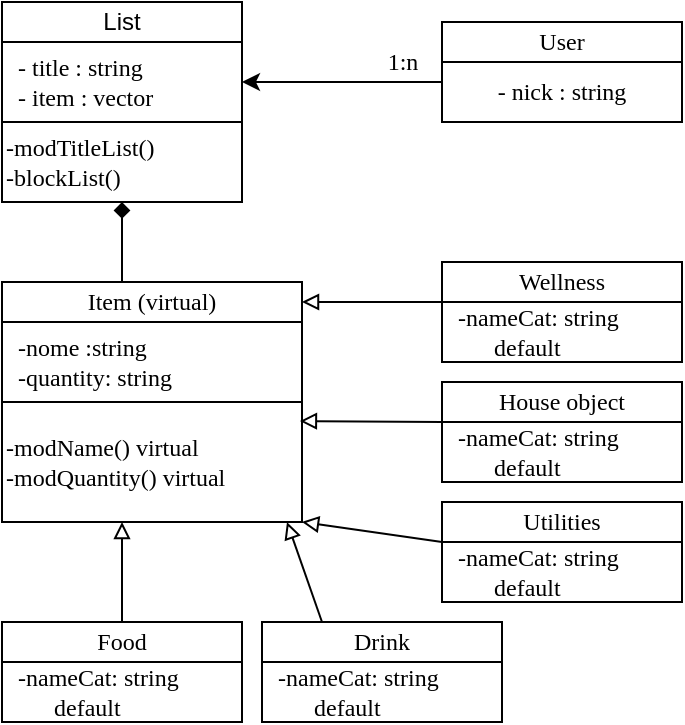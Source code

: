 <mxfile version="18.0.6" type="device"><diagram id="pQ-OaKt6_CR-sU-GghZJ" name="Pagina-1"><mxGraphModel dx="716" dy="442" grid="1" gridSize="10" guides="1" tooltips="1" connect="1" arrows="1" fold="1" page="1" pageScale="1" pageWidth="827" pageHeight="1169" math="0" shadow="0"><root><mxCell id="0"/><mxCell id="1" parent="0"/><mxCell id="rTz0gBjXHX6bV0SjbsJn-1" value="List" style="rounded=0;whiteSpace=wrap;html=1;" vertex="1" parent="1"><mxGeometry x="40" y="40" width="120" height="20" as="geometry"/></mxCell><mxCell id="rTz0gBjXHX6bV0SjbsJn-2" value="&lt;span style=&quot;background-color: initial; font-family: Verdana;&quot;&gt;&amp;nbsp; - title : string&lt;br&gt;&amp;nbsp; - item : vector&lt;br&gt;&lt;/span&gt;" style="rounded=0;whiteSpace=wrap;html=1;align=left;" vertex="1" parent="1"><mxGeometry x="40" y="60" width="120" height="40" as="geometry"/></mxCell><mxCell id="rTz0gBjXHX6bV0SjbsJn-3" value="-modTitleList()&lt;br&gt;-blockList()" style="rounded=0;whiteSpace=wrap;html=1;fontFamily=Verdana;align=left;" vertex="1" parent="1"><mxGeometry x="40" y="100" width="120" height="40" as="geometry"/></mxCell><mxCell id="rTz0gBjXHX6bV0SjbsJn-4" value="" style="endArrow=classic;html=1;rounded=0;fontFamily=Verdana;entryX=1;entryY=0.5;entryDx=0;entryDy=0;" edge="1" parent="1" target="rTz0gBjXHX6bV0SjbsJn-2"><mxGeometry width="50" height="50" relative="1" as="geometry"><mxPoint x="280" y="80" as="sourcePoint"/><mxPoint x="440" y="150" as="targetPoint"/></mxGeometry></mxCell><mxCell id="rTz0gBjXHX6bV0SjbsJn-5" value="User" style="rounded=0;whiteSpace=wrap;html=1;fontFamily=Verdana;" vertex="1" parent="1"><mxGeometry x="260" y="50" width="120" height="20" as="geometry"/></mxCell><mxCell id="rTz0gBjXHX6bV0SjbsJn-6" value="- nick : string" style="rounded=0;whiteSpace=wrap;html=1;fontFamily=Verdana;" vertex="1" parent="1"><mxGeometry x="260" y="70" width="120" height="30" as="geometry"/></mxCell><mxCell id="rTz0gBjXHX6bV0SjbsJn-7" value="1:n" style="text;html=1;align=center;verticalAlign=middle;resizable=0;points=[];autosize=1;strokeColor=none;fillColor=none;fontFamily=Verdana;" vertex="1" parent="1"><mxGeometry x="220" y="60" width="40" height="20" as="geometry"/></mxCell><mxCell id="rTz0gBjXHX6bV0SjbsJn-8" value="" style="endArrow=diamond;html=1;rounded=0;fontFamily=Verdana;entryX=0.5;entryY=1;entryDx=0;entryDy=0;endFill=1;" edge="1" parent="1" target="rTz0gBjXHX6bV0SjbsJn-3"><mxGeometry width="50" height="50" relative="1" as="geometry"><mxPoint x="100" y="240" as="sourcePoint"/><mxPoint x="120" y="190" as="targetPoint"/></mxGeometry></mxCell><mxCell id="rTz0gBjXHX6bV0SjbsJn-9" value="Item (virtual)" style="rounded=0;whiteSpace=wrap;html=1;fontFamily=Verdana;" vertex="1" parent="1"><mxGeometry x="40" y="180" width="150" height="20" as="geometry"/></mxCell><mxCell id="rTz0gBjXHX6bV0SjbsJn-10" value="&amp;nbsp; -nome :string&lt;br&gt;&amp;nbsp; -quantity: string" style="rounded=0;whiteSpace=wrap;html=1;fontFamily=Verdana;align=left;" vertex="1" parent="1"><mxGeometry x="40" y="200" width="150" height="40" as="geometry"/></mxCell><mxCell id="rTz0gBjXHX6bV0SjbsJn-11" value="-modName() virtual&lt;br&gt;-modQuantity() virtual" style="rounded=0;whiteSpace=wrap;html=1;fontFamily=Verdana;align=left;" vertex="1" parent="1"><mxGeometry x="40" y="240" width="150" height="60" as="geometry"/></mxCell><mxCell id="rTz0gBjXHX6bV0SjbsJn-13" value="" style="endArrow=block;html=1;rounded=0;fontFamily=Verdana;exitX=0.5;exitY=0;exitDx=0;exitDy=0;entryX=0.4;entryY=1;entryDx=0;entryDy=0;entryPerimeter=0;endFill=0;" edge="1" parent="1" source="rTz0gBjXHX6bV0SjbsJn-14" target="rTz0gBjXHX6bV0SjbsJn-11"><mxGeometry width="50" height="50" relative="1" as="geometry"><mxPoint x="80" y="380" as="sourcePoint"/><mxPoint x="90" y="320" as="targetPoint"/></mxGeometry></mxCell><mxCell id="rTz0gBjXHX6bV0SjbsJn-14" value="Food" style="rounded=0;whiteSpace=wrap;html=1;fontFamily=Verdana;" vertex="1" parent="1"><mxGeometry x="40" y="350" width="120" height="20" as="geometry"/></mxCell><mxCell id="rTz0gBjXHX6bV0SjbsJn-15" value="&amp;nbsp; -nameCat: string&lt;br&gt;&lt;span style=&quot;white-space: pre;&quot;&gt;&#9;&lt;/span&gt;default" style="rounded=0;whiteSpace=wrap;html=1;fontFamily=Verdana;align=left;" vertex="1" parent="1"><mxGeometry x="40" y="370" width="120" height="30" as="geometry"/></mxCell><mxCell id="rTz0gBjXHX6bV0SjbsJn-16" value="Drink" style="rounded=0;whiteSpace=wrap;html=1;fontFamily=Verdana;" vertex="1" parent="1"><mxGeometry x="170" y="350" width="120" height="20" as="geometry"/></mxCell><mxCell id="rTz0gBjXHX6bV0SjbsJn-17" value="&amp;nbsp; -nameCat: string&lt;br&gt;&lt;span style=&quot;white-space: pre;&quot;&gt;&#9;&lt;/span&gt;default" style="rounded=0;whiteSpace=wrap;html=1;fontFamily=Verdana;align=left;" vertex="1" parent="1"><mxGeometry x="170" y="370" width="120" height="30" as="geometry"/></mxCell><mxCell id="rTz0gBjXHX6bV0SjbsJn-18" value="Utilities" style="rounded=0;whiteSpace=wrap;html=1;fontFamily=Verdana;" vertex="1" parent="1"><mxGeometry x="260" y="290" width="120" height="20" as="geometry"/></mxCell><mxCell id="rTz0gBjXHX6bV0SjbsJn-19" value="&amp;nbsp; -nameCat: string&lt;br&gt;&lt;span style=&quot;white-space: pre;&quot;&gt;&#9;&lt;/span&gt;default" style="rounded=0;whiteSpace=wrap;html=1;fontFamily=Verdana;align=left;" vertex="1" parent="1"><mxGeometry x="260" y="310" width="120" height="30" as="geometry"/></mxCell><mxCell id="rTz0gBjXHX6bV0SjbsJn-20" value="House object" style="rounded=0;whiteSpace=wrap;html=1;fontFamily=Verdana;" vertex="1" parent="1"><mxGeometry x="260" y="230" width="120" height="20" as="geometry"/></mxCell><mxCell id="rTz0gBjXHX6bV0SjbsJn-21" value="&amp;nbsp; -nameCat: string&lt;br&gt;&lt;span style=&quot;white-space: pre;&quot;&gt;&#9;&lt;/span&gt;default" style="rounded=0;whiteSpace=wrap;html=1;fontFamily=Verdana;align=left;" vertex="1" parent="1"><mxGeometry x="260" y="250" width="120" height="30" as="geometry"/></mxCell><mxCell id="rTz0gBjXHX6bV0SjbsJn-22" value="" style="endArrow=block;html=1;rounded=0;fontFamily=Verdana;exitX=0.25;exitY=0;exitDx=0;exitDy=0;entryX=0.95;entryY=1.001;entryDx=0;entryDy=0;endFill=0;entryPerimeter=0;" edge="1" parent="1" source="rTz0gBjXHX6bV0SjbsJn-16" target="rTz0gBjXHX6bV0SjbsJn-11"><mxGeometry width="50" height="50" relative="1" as="geometry"><mxPoint x="249.76" y="380" as="sourcePoint"/><mxPoint x="249.76" y="300" as="targetPoint"/><Array as="points"/></mxGeometry></mxCell><mxCell id="rTz0gBjXHX6bV0SjbsJn-26" value="" style="endArrow=block;html=1;rounded=0;fontFamily=Verdana;exitX=0;exitY=0;exitDx=0;exitDy=0;entryX=0.993;entryY=0.159;entryDx=0;entryDy=0;endFill=0;entryPerimeter=0;" edge="1" parent="1" source="rTz0gBjXHX6bV0SjbsJn-21" target="rTz0gBjXHX6bV0SjbsJn-11"><mxGeometry width="50" height="50" relative="1" as="geometry"><mxPoint x="269.76" y="270" as="sourcePoint"/><mxPoint x="210" y="190" as="targetPoint"/><Array as="points"/></mxGeometry></mxCell><mxCell id="rTz0gBjXHX6bV0SjbsJn-27" value="Wellness" style="rounded=0;whiteSpace=wrap;html=1;fontFamily=Verdana;" vertex="1" parent="1"><mxGeometry x="260" y="170" width="120" height="20" as="geometry"/></mxCell><mxCell id="rTz0gBjXHX6bV0SjbsJn-28" value="&amp;nbsp; -nameCat: string&lt;br&gt;&lt;span style=&quot;white-space: pre;&quot;&gt;&#9;&lt;/span&gt;default" style="rounded=0;whiteSpace=wrap;html=1;fontFamily=Verdana;align=left;" vertex="1" parent="1"><mxGeometry x="260" y="190" width="120" height="30" as="geometry"/></mxCell><mxCell id="rTz0gBjXHX6bV0SjbsJn-29" value="" style="endArrow=block;html=1;rounded=0;fontFamily=Verdana;exitX=0;exitY=0;exitDx=0;exitDy=0;entryX=1;entryY=0.5;entryDx=0;entryDy=0;endFill=0;" edge="1" parent="1" source="rTz0gBjXHX6bV0SjbsJn-28" target="rTz0gBjXHX6bV0SjbsJn-9"><mxGeometry width="50" height="50" relative="1" as="geometry"><mxPoint x="260.0" y="189.31" as="sourcePoint"/><mxPoint x="190.0" y="189.31" as="targetPoint"/><Array as="points"/></mxGeometry></mxCell><mxCell id="rTz0gBjXHX6bV0SjbsJn-32" value="" style="endArrow=block;html=1;rounded=0;fontFamily=Verdana;exitX=0;exitY=1;exitDx=0;exitDy=0;entryX=1;entryY=1;entryDx=0;entryDy=0;endFill=0;" edge="1" parent="1" source="rTz0gBjXHX6bV0SjbsJn-18" target="rTz0gBjXHX6bV0SjbsJn-11"><mxGeometry width="50" height="50" relative="1" as="geometry"><mxPoint x="265.52" y="299.77" as="sourcePoint"/><mxPoint x="194.47" y="299.31" as="targetPoint"/><Array as="points"/></mxGeometry></mxCell></root></mxGraphModel></diagram></mxfile>